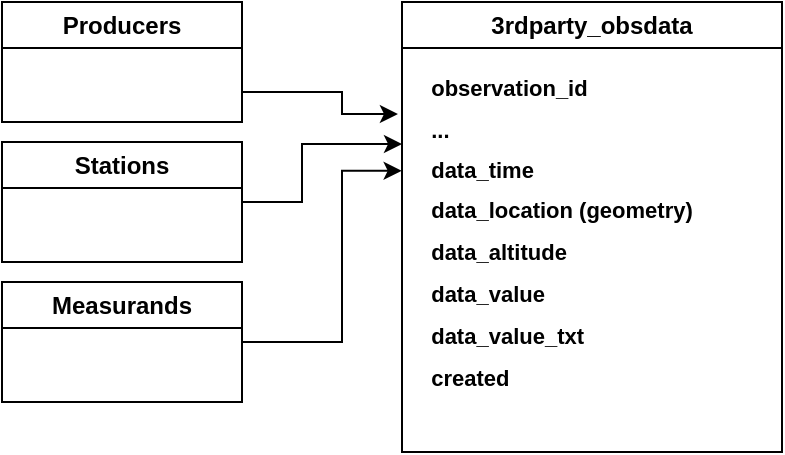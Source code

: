 <mxfile version="21.1.5" type="github">
  <diagram name="Page-1" id="mwQ24Pyzsr8X4oeEUKY2">
    <mxGraphModel dx="819" dy="508" grid="1" gridSize="10" guides="1" tooltips="1" connect="1" arrows="1" fold="1" page="1" pageScale="1" pageWidth="850" pageHeight="1100" math="0" shadow="0">
      <root>
        <mxCell id="0" />
        <mxCell id="1" parent="0" />
        <mxCell id="27WL2LMMeXZxAkrkW1Em-7" style="edgeStyle=orthogonalEdgeStyle;rounded=0;orthogonalLoop=1;jettySize=auto;html=1;exitX=1;exitY=0.5;exitDx=0;exitDy=0;entryX=0;entryY=0.23;entryDx=0;entryDy=0;entryPerimeter=0;" edge="1" parent="1" source="27WL2LMMeXZxAkrkW1Em-1" target="27WL2LMMeXZxAkrkW1Em-5">
          <mxGeometry relative="1" as="geometry">
            <Array as="points">
              <mxPoint x="340" y="365" />
              <mxPoint x="340" y="336" />
            </Array>
          </mxGeometry>
        </mxCell>
        <mxCell id="27WL2LMMeXZxAkrkW1Em-1" value="Stations" style="swimlane;whiteSpace=wrap;html=1;" vertex="1" parent="1">
          <mxGeometry x="190" y="335" width="120" height="60" as="geometry" />
        </mxCell>
        <mxCell id="27WL2LMMeXZxAkrkW1Em-6" style="edgeStyle=orthogonalEdgeStyle;rounded=0;orthogonalLoop=1;jettySize=auto;html=1;exitX=1;exitY=0.75;exitDx=0;exitDy=0;entryX=-0.012;entryY=0.155;entryDx=0;entryDy=0;entryPerimeter=0;" edge="1" parent="1" source="27WL2LMMeXZxAkrkW1Em-2" target="27WL2LMMeXZxAkrkW1Em-5">
          <mxGeometry relative="1" as="geometry">
            <mxPoint x="340" y="360" as="targetPoint" />
            <Array as="points">
              <mxPoint x="360" y="310" />
              <mxPoint x="360" y="321" />
            </Array>
          </mxGeometry>
        </mxCell>
        <mxCell id="27WL2LMMeXZxAkrkW1Em-2" value="Producers" style="swimlane;whiteSpace=wrap;html=1;" vertex="1" parent="1">
          <mxGeometry x="190" y="265" width="120" height="60" as="geometry" />
        </mxCell>
        <mxCell id="27WL2LMMeXZxAkrkW1Em-10" style="edgeStyle=orthogonalEdgeStyle;rounded=0;orthogonalLoop=1;jettySize=auto;html=1;exitX=1;exitY=0.5;exitDx=0;exitDy=0;entryX=-0.001;entryY=0.297;entryDx=0;entryDy=0;entryPerimeter=0;" edge="1" parent="1" source="27WL2LMMeXZxAkrkW1Em-3" target="27WL2LMMeXZxAkrkW1Em-5">
          <mxGeometry relative="1" as="geometry">
            <Array as="points">
              <mxPoint x="360" y="435" />
              <mxPoint x="360" y="349" />
            </Array>
          </mxGeometry>
        </mxCell>
        <mxCell id="27WL2LMMeXZxAkrkW1Em-3" value="Measurands" style="swimlane;whiteSpace=wrap;html=1;" vertex="1" parent="1">
          <mxGeometry x="190" y="405" width="120" height="60" as="geometry" />
        </mxCell>
        <mxCell id="27WL2LMMeXZxAkrkW1Em-4" value="3rdparty_obsdata" style="swimlane;whiteSpace=wrap;html=1;startSize=23;" vertex="1" parent="1">
          <mxGeometry x="390" y="265" width="190" height="225" as="geometry" />
        </mxCell>
        <mxCell id="27WL2LMMeXZxAkrkW1Em-5" value="&lt;div style=&quot;margin: 0px; padding: 0px 1em 0px 0em; border-radius: 0px; background: none rgb(255, 255, 255); border: 0px; inset: auto; float: none; height: auto; line-height: 20px; outline: 0px; overflow: visible; position: static; text-align: left; vertical-align: baseline; width: auto; box-sizing: content-box; min-height: inherit; color: rgb(51, 51, 51); font-size: 11px;&quot; data-bidi-marker=&quot;true&quot; class=&quot;line number3 index2 alt2&quot;&gt;&lt;code style=&quot;border-radius: 0px; background: none; border: 0px; inset: auto; float: none; height: auto; line-height: 20px; margin: 0px; outline: 0px; overflow: visible; padding: 0px; position: static; vertical-align: baseline; width: auto; box-sizing: content-box; min-height: inherit; color: rgb(0, 0, 0) !important;&quot; class=&quot;java plain&quot;&gt;&lt;b style=&quot;&quot;&gt;&lt;font face=&quot;Helvetica&quot; style=&quot;font-size: 11px;&quot;&gt;observation_id&amp;nbsp; &amp;nbsp; &amp;nbsp; &amp;nbsp;&amp;nbsp;&lt;/font&gt;&lt;/b&gt;&lt;/code&gt;&lt;/div&gt;&lt;div style=&quot;margin: 0px; padding: 0px 1em 0px 0em; border-radius: 0px; background: none rgb(255, 255, 255); border: 0px; inset: auto; float: none; height: auto; line-height: 20px; outline: 0px; overflow: visible; position: static; text-align: left; vertical-align: baseline; width: auto; box-sizing: content-box; min-height: inherit; color: rgb(51, 51, 51); font-size: 11px;&quot; data-bidi-marker=&quot;true&quot; class=&quot;line number4 index3 alt1&quot;&gt;&lt;b&gt;&lt;span style=&quot;background-color: initial; color: rgb(0, 0, 0);&quot;&gt;...&lt;/span&gt;&lt;/b&gt;&lt;/div&gt;&lt;div style=&quot;margin: 0px; padding: 0px 1em 0px 0em; border-radius: 0px; background: none rgb(255, 255, 255); border: 0px; inset: auto; float: none; height: auto; line-height: 20px; outline: 0px; overflow: visible; position: static; text-align: left; vertical-align: baseline; width: auto; box-sizing: content-box; min-height: inherit; color: rgb(51, 51, 51); font-size: 11px;&quot; data-bidi-marker=&quot;true&quot; class=&quot;line number4 index3 alt1&quot;&gt;&lt;b&gt;&lt;span style=&quot;background-color: initial; color: rgb(0, 0, 0);&quot;&gt;data_time&lt;/span&gt;&lt;/b&gt;&lt;br&gt;&lt;/div&gt;&lt;div style=&quot;margin: 0px; padding: 0px 1em 0px 0em; border-radius: 0px; background: none rgb(255, 255, 255); border: 0px; inset: auto; float: none; height: auto; line-height: 20px; outline: 0px; overflow: visible; position: static; text-align: left; vertical-align: baseline; width: auto; box-sizing: content-box; min-height: inherit; color: rgb(51, 51, 51); font-size: 11px;&quot; data-bidi-marker=&quot;true&quot; class=&quot;line number9 index8 alt2&quot;&gt;&lt;code style=&quot;border-radius: 0px; background: none; border: 0px; inset: auto; float: none; height: auto; line-height: 20px; margin: 0px; outline: 0px; overflow: visible; padding: 0px; position: static; vertical-align: baseline; width: auto; box-sizing: content-box; min-height: inherit; color: rgb(0, 0, 0) !important;&quot; class=&quot;java plain&quot;&gt;&lt;b&gt;&lt;font face=&quot;Helvetica&quot; style=&quot;font-size: 11px;&quot;&gt;data_location (geometry)&lt;br&gt;&lt;/font&gt;&lt;/b&gt;&lt;/code&gt;&lt;/div&gt;&lt;div style=&quot;margin: 0px; padding: 0px 1em 0px 0em; border-radius: 0px; background: none rgb(255, 255, 255); border: 0px; inset: auto; float: none; height: auto; line-height: 20px; outline: 0px; overflow: visible; position: static; text-align: left; vertical-align: baseline; width: auto; box-sizing: content-box; min-height: inherit; color: rgb(51, 51, 51); font-size: 11px;&quot; data-bidi-marker=&quot;true&quot; class=&quot;line number9 index8 alt2&quot;&gt;&lt;code style=&quot;border-radius: 0px; background: none; border: 0px; inset: auto; float: none; height: auto; line-height: 20px; margin: 0px; outline: 0px; overflow: visible; padding: 0px; position: static; vertical-align: baseline; width: auto; box-sizing: content-box; min-height: inherit; color: rgb(0, 0, 0) !important;&quot; class=&quot;java plain&quot;&gt;&lt;b&gt;&lt;font face=&quot;Helvetica&quot; style=&quot;font-size: 11px;&quot;&gt;data_altitude&lt;/font&gt;&lt;/b&gt;&lt;/code&gt;&lt;/div&gt;&lt;div style=&quot;margin: 0px; padding: 0px 1em 0px 0em; border-radius: 0px; background: none rgb(255, 255, 255); border: 0px; inset: auto; float: none; height: auto; line-height: 20px; outline: 0px; overflow: visible; position: static; text-align: left; vertical-align: baseline; width: auto; box-sizing: content-box; min-height: inherit; color: rgb(51, 51, 51); font-size: 11px;&quot; data-bidi-marker=&quot;true&quot; class=&quot;line number9 index8 alt2&quot;&gt;&lt;code style=&quot;border-radius: 0px; background: none; border: 0px; inset: auto; float: none; height: auto; line-height: 20px; margin: 0px; outline: 0px; overflow: visible; padding: 0px; position: static; vertical-align: baseline; width: auto; box-sizing: content-box; min-height: inherit; color: rgb(0, 0, 0) !important;&quot; class=&quot;java plain&quot;&gt;&lt;b&gt;&lt;font face=&quot;Helvetica&quot; style=&quot;font-size: 11px;&quot;&gt;data_value&lt;/font&gt;&lt;/b&gt;&lt;/code&gt;&lt;/div&gt;&lt;div style=&quot;margin: 0px; padding: 0px 1em 0px 0em; border-radius: 0px; background: none rgb(255, 255, 255); border: 0px; inset: auto; float: none; height: auto; line-height: 20px; outline: 0px; overflow: visible; position: static; text-align: left; vertical-align: baseline; width: auto; box-sizing: content-box; min-height: inherit; color: rgb(51, 51, 51); font-size: 11px;&quot; data-bidi-marker=&quot;true&quot; class=&quot;line number9 index8 alt2&quot;&gt;&lt;code style=&quot;border-radius: 0px; background: none; border: 0px; inset: auto; float: none; height: auto; line-height: 20px; margin: 0px; outline: 0px; overflow: visible; padding: 0px; position: static; vertical-align: baseline; width: auto; box-sizing: content-box; min-height: inherit; color: rgb(0, 0, 0) !important;&quot; class=&quot;java plain&quot;&gt;&lt;b&gt;&lt;font face=&quot;Helvetica&quot; style=&quot;font-size: 11px;&quot;&gt;data_value_txt&lt;/font&gt;&lt;/b&gt;&lt;/code&gt;&lt;/div&gt;&lt;div style=&quot;margin: 0px; padding: 0px 1em 0px 0em; border-radius: 0px; background: none rgb(255, 255, 255); border: 0px; inset: auto; float: none; height: auto; line-height: 20px; outline: 0px; overflow: visible; position: static; text-align: left; vertical-align: baseline; width: auto; box-sizing: content-box; min-height: inherit; color: rgb(51, 51, 51); font-size: 11px;&quot; data-bidi-marker=&quot;true&quot; class=&quot;line number9 index8 alt2&quot;&gt;&lt;b style=&quot;background-color: initial; color: rgb(0, 0, 0);&quot;&gt;created&lt;/b&gt;&lt;br&gt;&lt;/div&gt;&lt;div style=&quot;margin: 0px; padding: 0px 1em 0px 0em; border-radius: 0px; background: none rgb(255, 255, 255); border: 0px; inset: auto; float: none; height: auto; line-height: 20px; outline: 0px; overflow: visible; position: static; text-align: left; vertical-align: baseline; width: auto; box-sizing: content-box; font-family: Consolas, &amp;quot;Bitstream Vera Sans Mono&amp;quot;, &amp;quot;Courier New&amp;quot;, Courier, monospace; min-height: inherit; color: rgb(51, 51, 51); font-size: 11px;&quot; data-bidi-marker=&quot;true&quot; class=&quot;line number9 index8 alt2&quot;&gt;&lt;br&gt;&lt;/div&gt;" style="text;html=1;align=center;verticalAlign=middle;resizable=0;points=[];autosize=1;strokeColor=none;fillColor=none;" vertex="1" parent="27WL2LMMeXZxAkrkW1Em-4">
          <mxGeometry y="25" width="170" height="200" as="geometry" />
        </mxCell>
      </root>
    </mxGraphModel>
  </diagram>
</mxfile>
